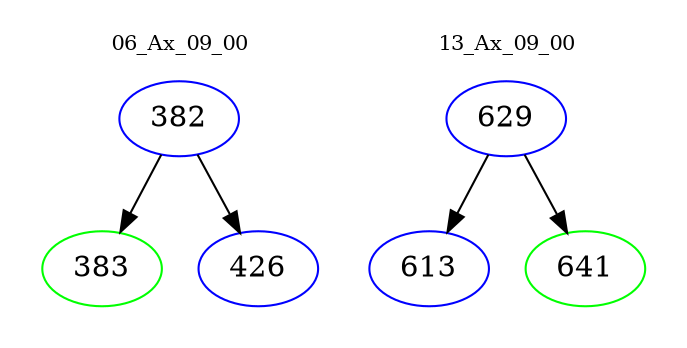 digraph{
subgraph cluster_0 {
color = white
label = "06_Ax_09_00";
fontsize=10;
T0_382 [label="382", color="blue"]
T0_382 -> T0_383 [color="black"]
T0_383 [label="383", color="green"]
T0_382 -> T0_426 [color="black"]
T0_426 [label="426", color="blue"]
}
subgraph cluster_1 {
color = white
label = "13_Ax_09_00";
fontsize=10;
T1_629 [label="629", color="blue"]
T1_629 -> T1_613 [color="black"]
T1_613 [label="613", color="blue"]
T1_629 -> T1_641 [color="black"]
T1_641 [label="641", color="green"]
}
}
